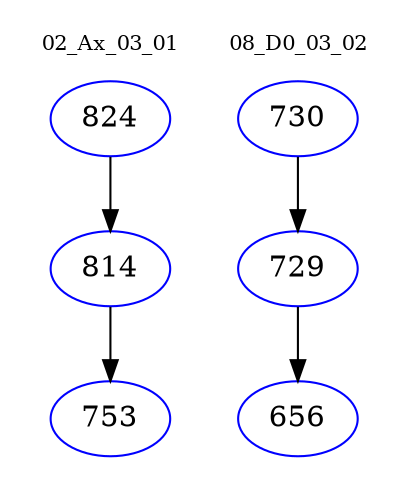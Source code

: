 digraph{
subgraph cluster_0 {
color = white
label = "02_Ax_03_01";
fontsize=10;
T0_824 [label="824", color="blue"]
T0_824 -> T0_814 [color="black"]
T0_814 [label="814", color="blue"]
T0_814 -> T0_753 [color="black"]
T0_753 [label="753", color="blue"]
}
subgraph cluster_1 {
color = white
label = "08_D0_03_02";
fontsize=10;
T1_730 [label="730", color="blue"]
T1_730 -> T1_729 [color="black"]
T1_729 [label="729", color="blue"]
T1_729 -> T1_656 [color="black"]
T1_656 [label="656", color="blue"]
}
}
